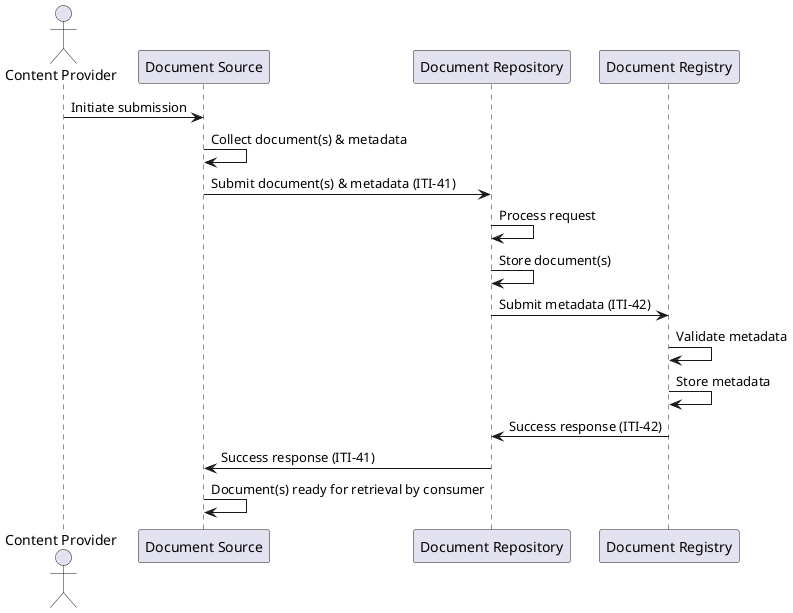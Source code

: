 @startuml
actor "Content Provider" as CS
participant "Document Source" as DS
participant "Document Repository" as DR
participant "Document Registry" as DReg

CS -> DS: Initiate submission
DS -> DS: Collect document(s) & metadata
DS -> DR: Submit document(s) & metadata (ITI-41)
DR -> DR: Process request
DR -> DR: Store document(s)
DR -> DReg: Submit metadata (ITI-42)
DReg -> DReg: Validate metadata
DReg -> DReg: Store metadata
DReg -> DR: Success response (ITI-42)
DR -> DS: Success response (ITI-41)
DS -> DS: Document(s) ready for retrieval by consumer
@enduml